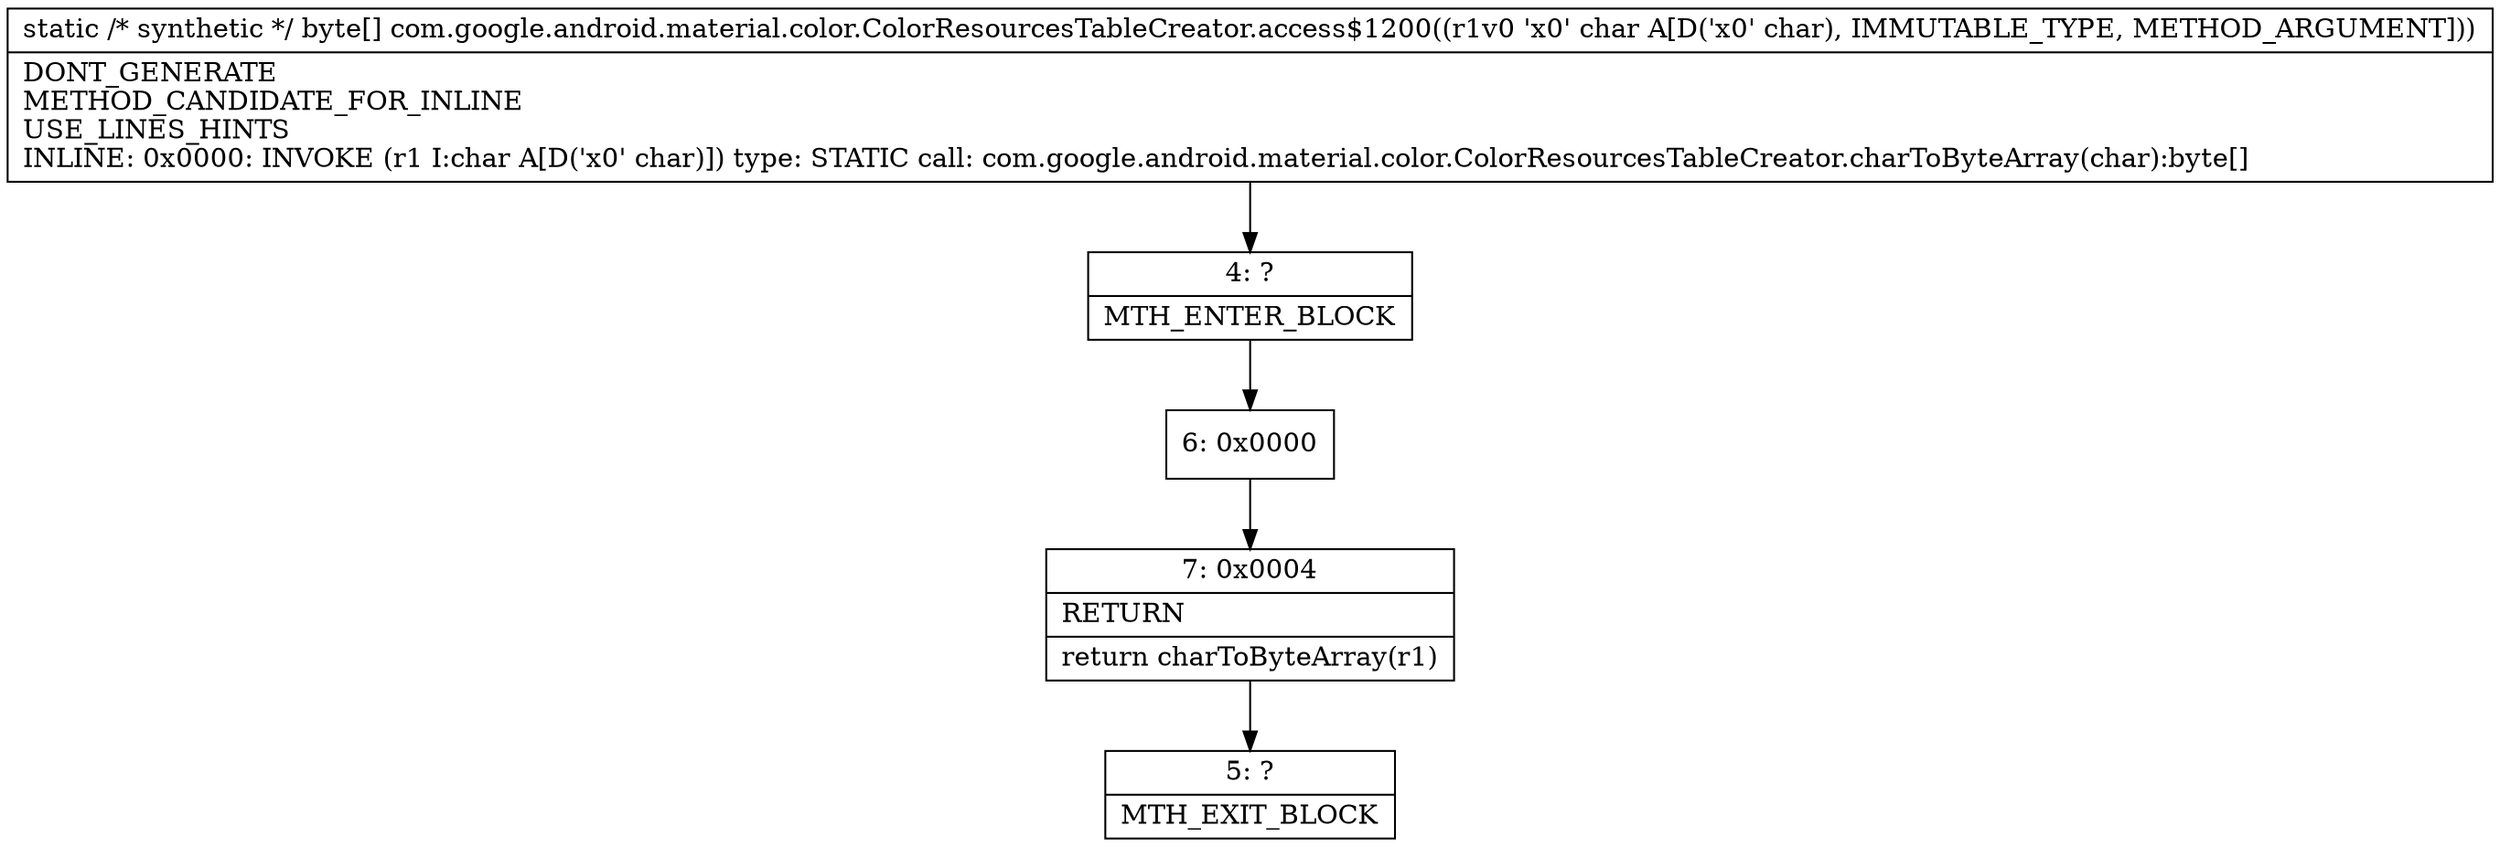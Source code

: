 digraph "CFG forcom.google.android.material.color.ColorResourcesTableCreator.access$1200(C)[B" {
Node_4 [shape=record,label="{4\:\ ?|MTH_ENTER_BLOCK\l}"];
Node_6 [shape=record,label="{6\:\ 0x0000}"];
Node_7 [shape=record,label="{7\:\ 0x0004|RETURN\l|return charToByteArray(r1)\l}"];
Node_5 [shape=record,label="{5\:\ ?|MTH_EXIT_BLOCK\l}"];
MethodNode[shape=record,label="{static \/* synthetic *\/ byte[] com.google.android.material.color.ColorResourcesTableCreator.access$1200((r1v0 'x0' char A[D('x0' char), IMMUTABLE_TYPE, METHOD_ARGUMENT]))  | DONT_GENERATE\lMETHOD_CANDIDATE_FOR_INLINE\lUSE_LINES_HINTS\lINLINE: 0x0000: INVOKE  (r1 I:char A[D('x0' char)]) type: STATIC call: com.google.android.material.color.ColorResourcesTableCreator.charToByteArray(char):byte[]\l}"];
MethodNode -> Node_4;Node_4 -> Node_6;
Node_6 -> Node_7;
Node_7 -> Node_5;
}

